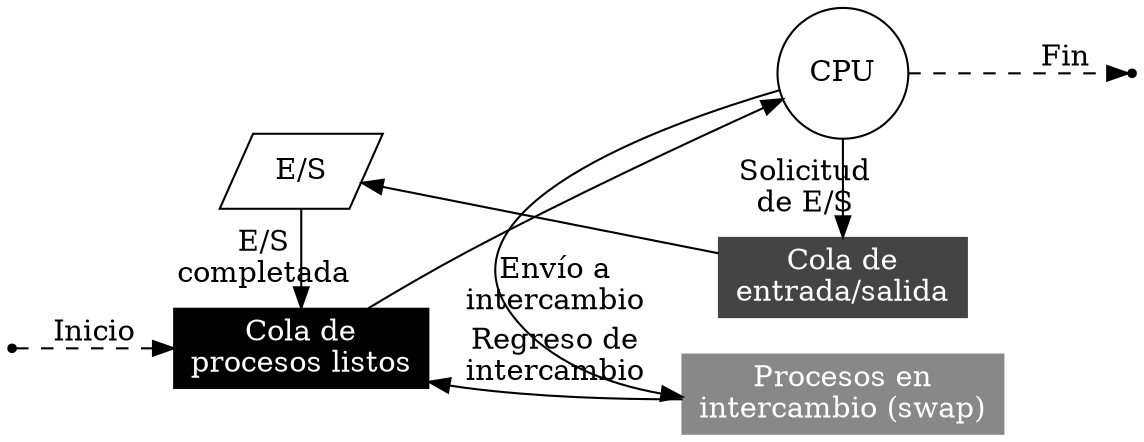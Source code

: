 digraph G {
	rankdir=LR;
	inicio [shape=point];
	fin [shape=point];
	cola_listos [shape=box, style=filled, color=black, fontcolor=white, label="Cola de\nprocesos listos"];
	proc_swap [shape=box, style=filled, color="#888888", fontcolor=white, label="Procesos en\nintercambio (swap)"];
	cola_es [shape=box, style=filled, color="#444444", fontcolor=white, label="Cola de\nentrada/salida"];
	cpu [shape=circle, label="CPU"];
	es [shape=parallelogram, label="E/S"];
	inicio -> cola_listos [label="Inicio", style=dashed];
	cola_listos -> cpu;
	cpu -> fin [label="Fin", style=dashed];
	cpu -> proc_swap [label="Envío a\nintercambio"];
	proc_swap -> cola_listos [label="Regreso de\nintercambio"];
	cpu -> cola_es [label="Solicitud\nde E/S"];
	cola_es -> es;
	es -> cola_listos [label="E/S\ncompletada"];
	{rank=same proc_swap cpu cola_es};
	{rank=same cola_listos es};
}

